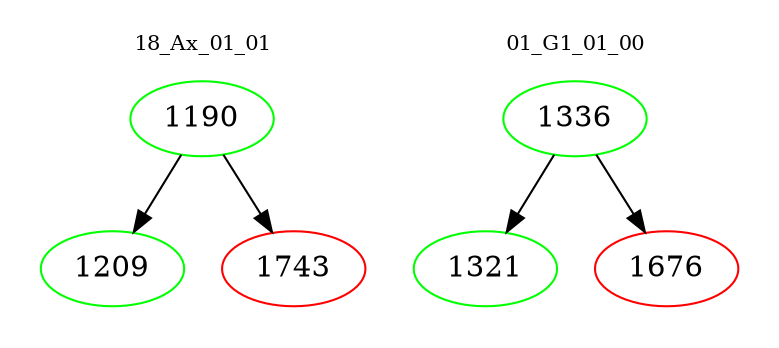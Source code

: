 digraph{
subgraph cluster_0 {
color = white
label = "18_Ax_01_01";
fontsize=10;
T0_1190 [label="1190", color="green"]
T0_1190 -> T0_1209 [color="black"]
T0_1209 [label="1209", color="green"]
T0_1190 -> T0_1743 [color="black"]
T0_1743 [label="1743", color="red"]
}
subgraph cluster_1 {
color = white
label = "01_G1_01_00";
fontsize=10;
T1_1336 [label="1336", color="green"]
T1_1336 -> T1_1321 [color="black"]
T1_1321 [label="1321", color="green"]
T1_1336 -> T1_1676 [color="black"]
T1_1676 [label="1676", color="red"]
}
}
